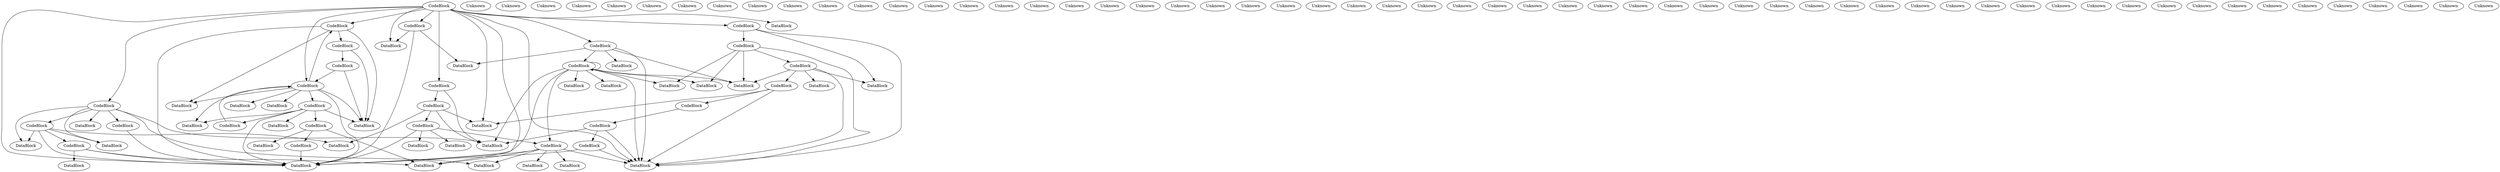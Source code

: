 strict digraph G {
  1 [ label="DataBlock" ];
  2 [ label="CodeBlock" ];
  3 [ label="CodeBlock" ];
  4 [ label="Unknown" ];
  5 [ label="Unknown" ];
  6 [ label="DataBlock" ];
  7 [ label="CodeBlock" ];
  8 [ label="CodeBlock" ];
  9 [ label="Unknown" ];
  10 [ label="DataBlock" ];
  11 [ label="CodeBlock" ];
  12 [ label="CodeBlock" ];
  13 [ label="DataBlock" ];
  14 [ label="Unknown" ];
  15 [ label="Unknown" ];
  16 [ label="CodeBlock" ];
  17 [ label="CodeBlock" ];
  18 [ label="CodeBlock" ];
  19 [ label="CodeBlock" ];
  20 [ label="DataBlock" ];
  21 [ label="DataBlock" ];
  22 [ label="DataBlock" ];
  23 [ label="DataBlock" ];
  24 [ label="DataBlock" ];
  25 [ label="CodeBlock" ];
  26 [ label="DataBlock" ];
  27 [ label="Unknown" ];
  28 [ label="DataBlock" ];
  29 [ label="CodeBlock" ];
  30 [ label="Unknown" ];
  31 [ label="Unknown" ];
  32 [ label="Unknown" ];
  33 [ label="Unknown" ];
  34 [ label="CodeBlock" ];
  35 [ label="Unknown" ];
  36 [ label="Unknown" ];
  37 [ label="Unknown" ];
  38 [ label="Unknown" ];
  39 [ label="CodeBlock" ];
  40 [ label="DataBlock" ];
  41 [ label="DataBlock" ];
  42 [ label="DataBlock" ];
  43 [ label="DataBlock" ];
  44 [ label="CodeBlock" ];
  45 [ label="CodeBlock" ];
  46 [ label="Unknown" ];
  47 [ label="Unknown" ];
  48 [ label="DataBlock" ];
  49 [ label="CodeBlock" ];
  50 [ label="DataBlock" ];
  51 [ label="CodeBlock" ];
  52 [ label="Unknown" ];
  53 [ label="DataBlock" ];
  54 [ label="Unknown" ];
  55 [ label="CodeBlock" ];
  56 [ label="CodeBlock" ];
  57 [ label="CodeBlock" ];
  58 [ label="CodeBlock" ];
  59 [ label="CodeBlock" ];
  60 [ label="CodeBlock" ];
  61 [ label="DataBlock" ];
  62 [ label="DataBlock" ];
  63 [ label="DataBlock" ];
  64 [ label="DataBlock" ];
  65 [ label="CodeBlock" ];
  66 [ label="Unknown" ];
  67 [ label="DataBlock" ];
  68 [ label="DataBlock" ];
  69 [ label="DataBlock" ];
  70 [ label="CodeBlock" ];
  71 [ label="Unknown" ];
  72 [ label="CodeBlock" ];
  73 [ label="Unknown" ];
  74 [ label="Unknown" ];
  75 [ label="Unknown" ];
  76 [ label="Unknown" ];
  77 [ label="DataBlock" ];
  78 [ label="Unknown" ];
  79 [ label="Unknown" ];
  80 [ label="Unknown" ];
  81 [ label="Unknown" ];
  82 [ label="Unknown" ];
  83 [ label="DataBlock" ];
  84 [ label="DataBlock" ];
  85 [ label="DataBlock" ];
  86 [ label="Unknown" ];
  87 [ label="Unknown" ];
  88 [ label="Unknown" ];
  89 [ label="Unknown" ];
  90 [ label="Unknown" ];
  91 [ label="Unknown" ];
  92 [ label="Unknown" ];
  93 [ label="Unknown" ];
  94 [ label="DataBlock" ];
  95 [ label="Unknown" ];
  96 [ label="Unknown" ];
  97 [ label="Unknown" ];
  98 [ label="DataBlock" ];
  99 [ label="Unknown" ];
  100 [ label="Unknown" ];
  101 [ label="Unknown" ];
  102 [ label="Unknown" ];
  103 [ label="Unknown" ];
  104 [ label="Unknown" ];
  105 [ label="Unknown" ];
  106 [ label="DataBlock" ];
  107 [ label="Unknown" ];
  108 [ label="Unknown" ];
  109 [ label="Unknown" ];
  110 [ label="Unknown" ];
  111 [ label="Unknown" ];
  112 [ label="DataBlock" ];
  113 [ label="Unknown" ];
  114 [ label="Unknown" ];
  115 [ label="Unknown" ];
  116 [ label="Unknown" ];
  117 [ label="Unknown" ];
  118 [ label="Unknown" ];
  2 -> 1 [ label="" ];
  3 -> 1 [ label="" ];
  7 -> 6 [ label="" ];
  8 -> 6 [ label="" ];
  2 -> 10 [ label="" ];
  11 -> 10 [ label="" ];
  12 -> 10 [ label="" ];
  2 -> 13 [ label="" ];
  2 -> 7 [ label="" ];
  2 -> 16 [ label="" ];
  2 -> 17 [ label="" ];
  2 -> 18 [ label="" ];
  2 -> 8 [ label="" ];
  2 -> 3 [ label="" ];
  2 -> 19 [ label="" ];
  2 -> 20 [ label="" ];
  2 -> 21 [ label="" ];
  2 -> 22 [ label="" ];
  17 -> 23 [ label="" ];
  17 -> 24 [ label="" ];
  17 -> 25 [ label="" ];
  17 -> 21 [ label="" ];
  17 -> 26 [ label="" ];
  29 -> 28 [ label="" ];
  34 -> 24 [ label="" ];
  29 -> 24 [ label="" ];
  25 -> 24 [ label="" ];
  39 -> 8 [ label="" ];
  8 -> 7 [ label="" ];
  8 -> 40 [ label="" ];
  8 -> 41 [ label="" ];
  8 -> 42 [ label="" ];
  8 -> 43 [ label="" ];
  8 -> 44 [ label="" ];
  45 -> 8 [ label="" ];
  8 -> 22 [ label="" ];
  18 -> 48 [ label="" ];
  18 -> 12 [ label="" ];
  44 -> 49 [ label="" ];
  49 -> 50 [ label="" ];
  49 -> 51 [ label="" ];
  49 -> 20 [ label="" ];
  34 -> 53 [ label="" ];
  25 -> 53 [ label="" ];
  55 -> 22 [ label="" ];
  56 -> 22 [ label="" ];
  25 -> 22 [ label="" ];
  7 -> 22 [ label="" ];
  44 -> 22 [ label="" ];
  57 -> 22 [ label="" ];
  58 -> 22 [ label="" ];
  59 -> 22 [ label="" ];
  3 -> 22 [ label="" ];
  60 -> 22 [ label="" ];
  51 -> 22 [ label="" ];
  58 -> 61 [ label="" ];
  58 -> 62 [ label="" ];
  57 -> 58 [ label="" ];
  58 -> 20 [ label="" ];
  58 -> 21 [ label="" ];
  58 -> 63 [ label="" ];
  25 -> 58 [ label="" ];
  16 -> 64 [ label="" ];
  16 -> 34 [ label="" ];
  16 -> 21 [ label="" ];
  29 -> 11 [ label="" ];
  11 -> 21 [ label="" ];
  11 -> 65 [ label="" ];
  19 -> 59 [ label="" ];
  19 -> 55 [ label="" ];
  55 -> 67 [ label="" ];
  55 -> 68 [ label="" ];
  55 -> 69 [ label="" ];
  55 -> 56 [ label="" ];
  7 -> 40 [ label="" ];
  7 -> 70 [ label="" ];
  12 -> 48 [ label="" ];
  19 -> 48 [ label="" ];
  72 -> 48 [ label="" ];
  25 -> 48 [ label="" ];
  70 -> 39 [ label="" ];
  39 -> 40 [ label="" ];
  3 -> 26 [ label="" ];
  56 -> 77 [ label="" ];
  56 -> 20 [ label="" ];
  44 -> 41 [ label="" ];
  65 -> 72 [ label="" ];
  72 -> 21 [ label="" ];
  72 -> 60 [ label="" ];
  60 -> 21 [ label="" ];
  57 -> 83 [ label="" ];
  44 -> 84 [ label="" ];
  25 -> 85 [ label="" ];
  44 -> 40 [ label="" ];
  44 -> 45 [ label="" ];
  34 -> 29 [ label="" ];
  29 -> 64 [ label="" ];
  29 -> 21 [ label="" ];
  19 -> 69 [ label="" ];
  12 -> 57 [ label="" ];
  57 -> 94 [ label="" ];
  34 -> 98 [ label="" ];
  34 -> 21 [ label="" ];
  25 -> 98 [ label="" ];
  19 -> 106 [ label="" ];
  70 -> 40 [ label="" ];
  12 -> 67 [ label="" ];
  25 -> 21 [ label="" ];
  25 -> 25 [ label="" ];
  25 -> 112 [ label="" ];
  19 -> 63 [ label="" ];
  19 -> 68 [ label="" ];
}
